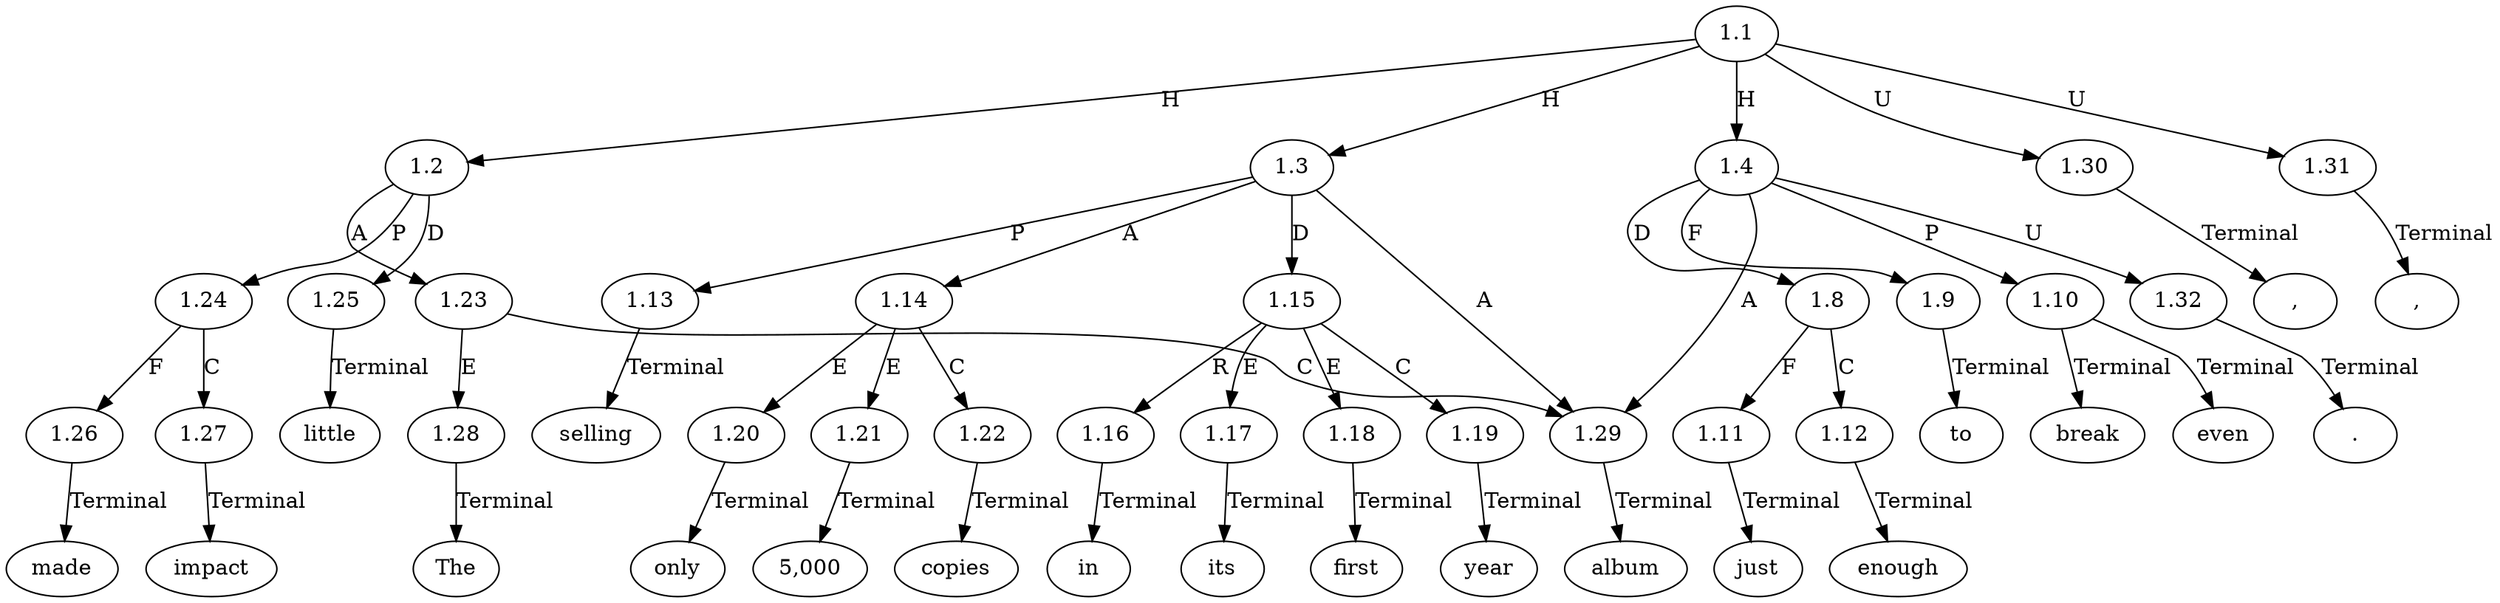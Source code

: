 // Graph
digraph {
	0.1 [label=The ordering=out]
	0.10 [label=copies ordering=out]
	0.11 [label=in ordering=out]
	0.12 [label=its ordering=out]
	0.13 [label=first ordering=out]
	0.14 [label=year ordering=out]
	0.15 [label="," ordering=out]
	0.16 [label=just ordering=out]
	0.17 [label=enough ordering=out]
	0.18 [label=to ordering=out]
	0.19 [label=break ordering=out]
	0.2 [label=album ordering=out]
	0.20 [label=even ordering=out]
	0.21 [label="." ordering=out]
	0.3 [label=made ordering=out]
	0.4 [label=little ordering=out]
	0.5 [label=impact ordering=out]
	0.6 [label="," ordering=out]
	0.7 [label=selling ordering=out]
	0.8 [label=only ordering=out]
	0.9 [label="5,000" ordering=out]
	1.1 [label=1.1 ordering=out]
	1.2 [label=1.2 ordering=out]
	1.3 [label=1.3 ordering=out]
	1.4 [label=1.4 ordering=out]
	1.8 [label=1.8 ordering=out]
	1.9 [label=1.9 ordering=out]
	1.10 [label=1.10 ordering=out]
	1.11 [label=1.11 ordering=out]
	1.12 [label=1.12 ordering=out]
	1.13 [label=1.13 ordering=out]
	1.14 [label=1.14 ordering=out]
	1.15 [label=1.15 ordering=out]
	1.16 [label=1.16 ordering=out]
	1.17 [label=1.17 ordering=out]
	1.18 [label=1.18 ordering=out]
	1.19 [label=1.19 ordering=out]
	1.20 [label=1.20 ordering=out]
	1.21 [label=1.21 ordering=out]
	1.22 [label=1.22 ordering=out]
	1.23 [label=1.23 ordering=out]
	1.24 [label=1.24 ordering=out]
	1.25 [label=1.25 ordering=out]
	1.26 [label=1.26 ordering=out]
	1.27 [label=1.27 ordering=out]
	1.28 [label=1.28 ordering=out]
	1.29 [label=1.29 ordering=out]
	1.30 [label=1.30 ordering=out]
	1.31 [label=1.31 ordering=out]
	1.32 [label=1.32 ordering=out]
	1.1 -> 1.2 [label=H ordering=out]
	1.1 -> 1.3 [label=H ordering=out]
	1.1 -> 1.4 [label=H ordering=out]
	1.1 -> 1.30 [label=U ordering=out]
	1.1 -> 1.31 [label=U ordering=out]
	1.2 -> 1.23 [label=A ordering=out]
	1.2 -> 1.24 [label=P ordering=out]
	1.2 -> 1.25 [label=D ordering=out]
	1.3 -> 1.13 [label=P ordering=out]
	1.3 -> 1.14 [label=A ordering=out]
	1.3 -> 1.15 [label=D ordering=out]
	1.3 -> 1.29 [label=A ordering=out]
	1.4 -> 1.8 [label=D ordering=out]
	1.4 -> 1.9 [label=F ordering=out]
	1.4 -> 1.10 [label=P ordering=out]
	1.4 -> 1.29 [label=A ordering=out]
	1.4 -> 1.32 [label=U ordering=out]
	1.8 -> 1.11 [label=F ordering=out]
	1.8 -> 1.12 [label=C ordering=out]
	1.9 -> 0.18 [label=Terminal ordering=out]
	1.10 -> 0.19 [label=Terminal ordering=out]
	1.10 -> 0.20 [label=Terminal ordering=out]
	1.11 -> 0.16 [label=Terminal ordering=out]
	1.12 -> 0.17 [label=Terminal ordering=out]
	1.13 -> 0.7 [label=Terminal ordering=out]
	1.14 -> 1.20 [label=E ordering=out]
	1.14 -> 1.21 [label=E ordering=out]
	1.14 -> 1.22 [label=C ordering=out]
	1.15 -> 1.16 [label=R ordering=out]
	1.15 -> 1.17 [label=E ordering=out]
	1.15 -> 1.18 [label=E ordering=out]
	1.15 -> 1.19 [label=C ordering=out]
	1.16 -> 0.11 [label=Terminal ordering=out]
	1.17 -> 0.12 [label=Terminal ordering=out]
	1.18 -> 0.13 [label=Terminal ordering=out]
	1.19 -> 0.14 [label=Terminal ordering=out]
	1.20 -> 0.8 [label=Terminal ordering=out]
	1.21 -> 0.9 [label=Terminal ordering=out]
	1.22 -> 0.10 [label=Terminal ordering=out]
	1.23 -> 1.28 [label=E ordering=out]
	1.23 -> 1.29 [label=C ordering=out]
	1.24 -> 1.26 [label=F ordering=out]
	1.24 -> 1.27 [label=C ordering=out]
	1.25 -> 0.4 [label=Terminal ordering=out]
	1.26 -> 0.3 [label=Terminal ordering=out]
	1.27 -> 0.5 [label=Terminal ordering=out]
	1.28 -> 0.1 [label=Terminal ordering=out]
	1.29 -> 0.2 [label=Terminal ordering=out]
	1.30 -> 0.6 [label=Terminal ordering=out]
	1.31 -> 0.15 [label=Terminal ordering=out]
	1.32 -> 0.21 [label=Terminal ordering=out]
}
